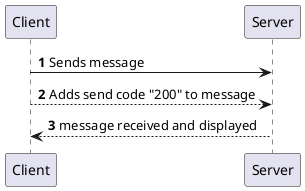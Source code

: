 @startuml
'https://plantuml.com/sequence-diagram

autonumber

Client -> Server: Sends message
Client --> Server: Adds send code "200" to message

Client <-- Server: message received and displayed
@enduml